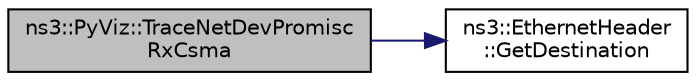 digraph "ns3::PyViz::TraceNetDevPromiscRxCsma"
{
  edge [fontname="Helvetica",fontsize="10",labelfontname="Helvetica",labelfontsize="10"];
  node [fontname="Helvetica",fontsize="10",shape=record];
  rankdir="LR";
  Node1 [label="ns3::PyViz::TraceNetDevPromisc\lRxCsma",height=0.2,width=0.4,color="black", fillcolor="grey75", style="filled", fontcolor="black"];
  Node1 -> Node2 [color="midnightblue",fontsize="10",style="solid"];
  Node2 [label="ns3::EthernetHeader\l::GetDestination",height=0.2,width=0.4,color="black", fillcolor="white", style="filled",URL="$d3/d9a/classns3_1_1EthernetHeader.html#a2383c4f482101a0e2ebe8a4e9e62f64a"];
}
